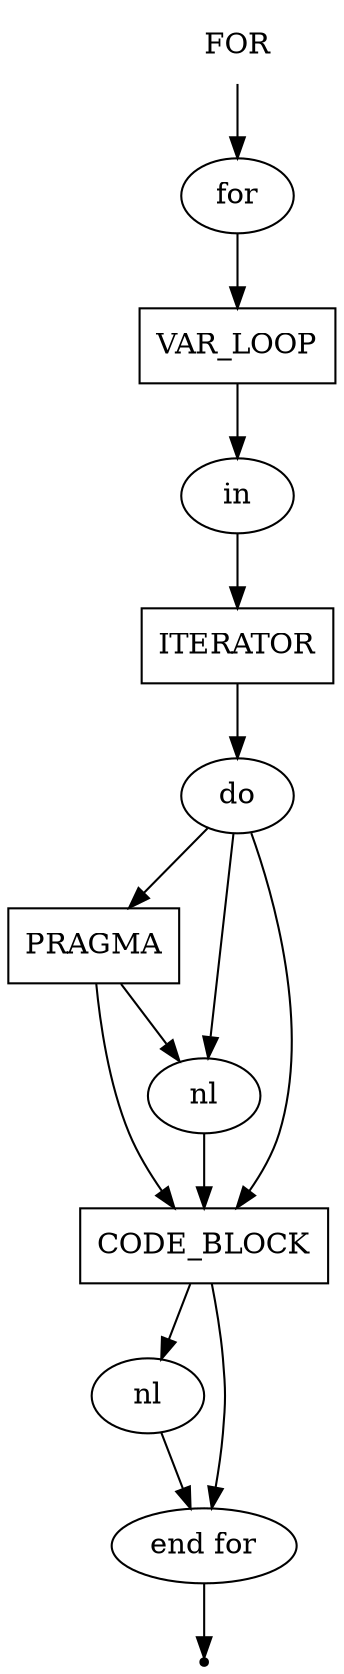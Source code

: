 digraph FOR {
    start [label=FOR shape=plaintext]
    key_for [label="for" shape=oval]
    var_loop [label=VAR_LOOP shape=box]
    belong [label="\in" shape=oval]
    iterator [label=ITERATOR shape=box]
    key_do [label="do" shape=oval]
    pragma [label=PRAGMA shape=box]
    code_block [label=CODE_BLOCK shape=box]
    nl_1 [label="nl" shape=oval]
    nl_2 [label="nl" shape=oval]
    key_end [label="end for" shape=oval]
    end [label="" shape=point]

    start -> key_for
    key_for -> var_loop
    var_loop -> belong
    belong -> iterator
    iterator -> key_do

    key_do -> pragma
    key_do -> nl_1
    key_do -> code_block

    pragma -> nl_1
    pragma -> code_block

    nl_1 -> code_block
    code_block -> nl_2
    code_block -> key_end
    nl_2 -> key_end
    key_end -> end
}